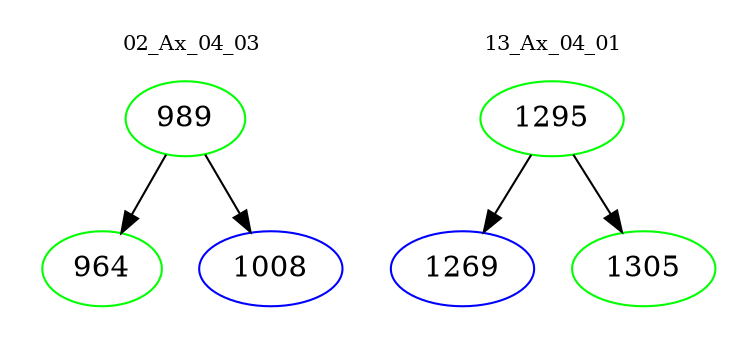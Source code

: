 digraph{
subgraph cluster_0 {
color = white
label = "02_Ax_04_03";
fontsize=10;
T0_989 [label="989", color="green"]
T0_989 -> T0_964 [color="black"]
T0_964 [label="964", color="green"]
T0_989 -> T0_1008 [color="black"]
T0_1008 [label="1008", color="blue"]
}
subgraph cluster_1 {
color = white
label = "13_Ax_04_01";
fontsize=10;
T1_1295 [label="1295", color="green"]
T1_1295 -> T1_1269 [color="black"]
T1_1269 [label="1269", color="blue"]
T1_1295 -> T1_1305 [color="black"]
T1_1305 [label="1305", color="green"]
}
}
